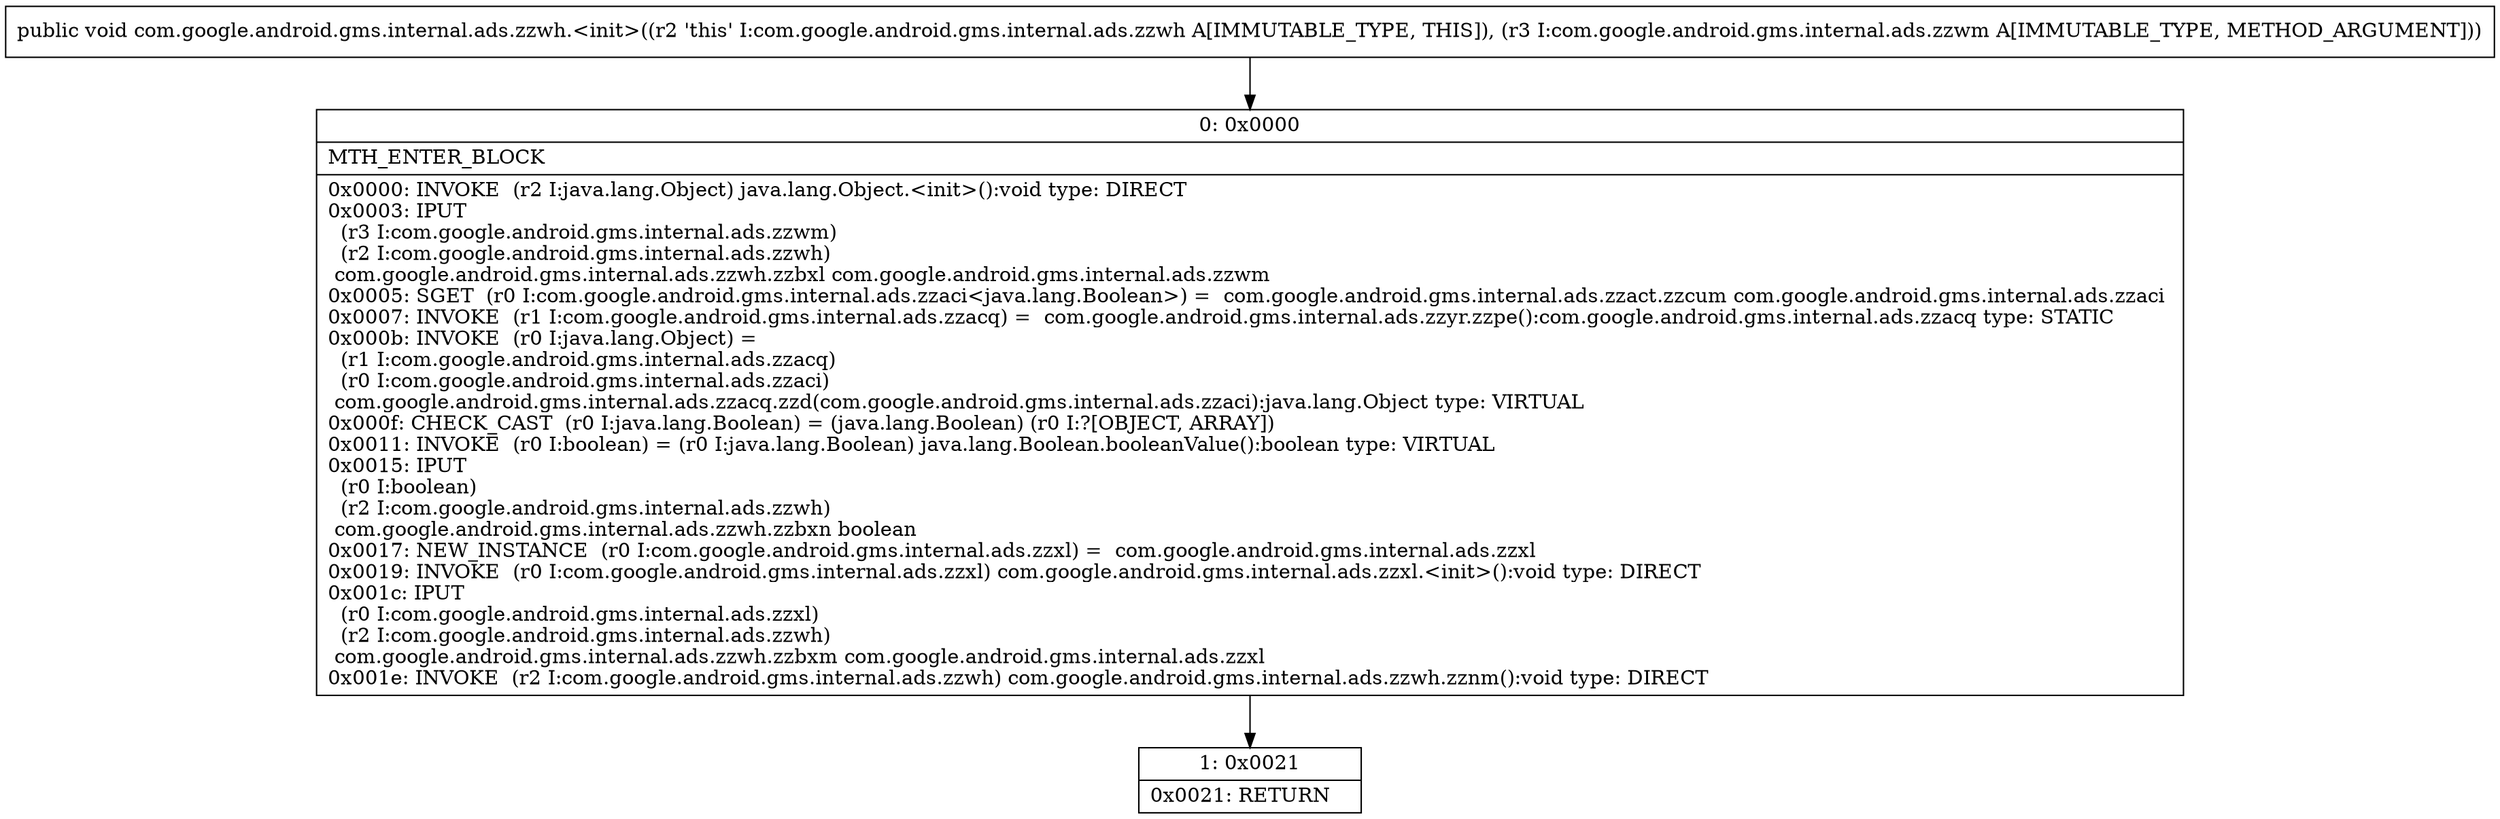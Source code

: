 digraph "CFG forcom.google.android.gms.internal.ads.zzwh.\<init\>(Lcom\/google\/android\/gms\/internal\/ads\/zzwm;)V" {
Node_0 [shape=record,label="{0\:\ 0x0000|MTH_ENTER_BLOCK\l|0x0000: INVOKE  (r2 I:java.lang.Object) java.lang.Object.\<init\>():void type: DIRECT \l0x0003: IPUT  \l  (r3 I:com.google.android.gms.internal.ads.zzwm)\l  (r2 I:com.google.android.gms.internal.ads.zzwh)\l com.google.android.gms.internal.ads.zzwh.zzbxl com.google.android.gms.internal.ads.zzwm \l0x0005: SGET  (r0 I:com.google.android.gms.internal.ads.zzaci\<java.lang.Boolean\>) =  com.google.android.gms.internal.ads.zzact.zzcum com.google.android.gms.internal.ads.zzaci \l0x0007: INVOKE  (r1 I:com.google.android.gms.internal.ads.zzacq) =  com.google.android.gms.internal.ads.zzyr.zzpe():com.google.android.gms.internal.ads.zzacq type: STATIC \l0x000b: INVOKE  (r0 I:java.lang.Object) = \l  (r1 I:com.google.android.gms.internal.ads.zzacq)\l  (r0 I:com.google.android.gms.internal.ads.zzaci)\l com.google.android.gms.internal.ads.zzacq.zzd(com.google.android.gms.internal.ads.zzaci):java.lang.Object type: VIRTUAL \l0x000f: CHECK_CAST  (r0 I:java.lang.Boolean) = (java.lang.Boolean) (r0 I:?[OBJECT, ARRAY]) \l0x0011: INVOKE  (r0 I:boolean) = (r0 I:java.lang.Boolean) java.lang.Boolean.booleanValue():boolean type: VIRTUAL \l0x0015: IPUT  \l  (r0 I:boolean)\l  (r2 I:com.google.android.gms.internal.ads.zzwh)\l com.google.android.gms.internal.ads.zzwh.zzbxn boolean \l0x0017: NEW_INSTANCE  (r0 I:com.google.android.gms.internal.ads.zzxl) =  com.google.android.gms.internal.ads.zzxl \l0x0019: INVOKE  (r0 I:com.google.android.gms.internal.ads.zzxl) com.google.android.gms.internal.ads.zzxl.\<init\>():void type: DIRECT \l0x001c: IPUT  \l  (r0 I:com.google.android.gms.internal.ads.zzxl)\l  (r2 I:com.google.android.gms.internal.ads.zzwh)\l com.google.android.gms.internal.ads.zzwh.zzbxm com.google.android.gms.internal.ads.zzxl \l0x001e: INVOKE  (r2 I:com.google.android.gms.internal.ads.zzwh) com.google.android.gms.internal.ads.zzwh.zznm():void type: DIRECT \l}"];
Node_1 [shape=record,label="{1\:\ 0x0021|0x0021: RETURN   \l}"];
MethodNode[shape=record,label="{public void com.google.android.gms.internal.ads.zzwh.\<init\>((r2 'this' I:com.google.android.gms.internal.ads.zzwh A[IMMUTABLE_TYPE, THIS]), (r3 I:com.google.android.gms.internal.ads.zzwm A[IMMUTABLE_TYPE, METHOD_ARGUMENT])) }"];
MethodNode -> Node_0;
Node_0 -> Node_1;
}

